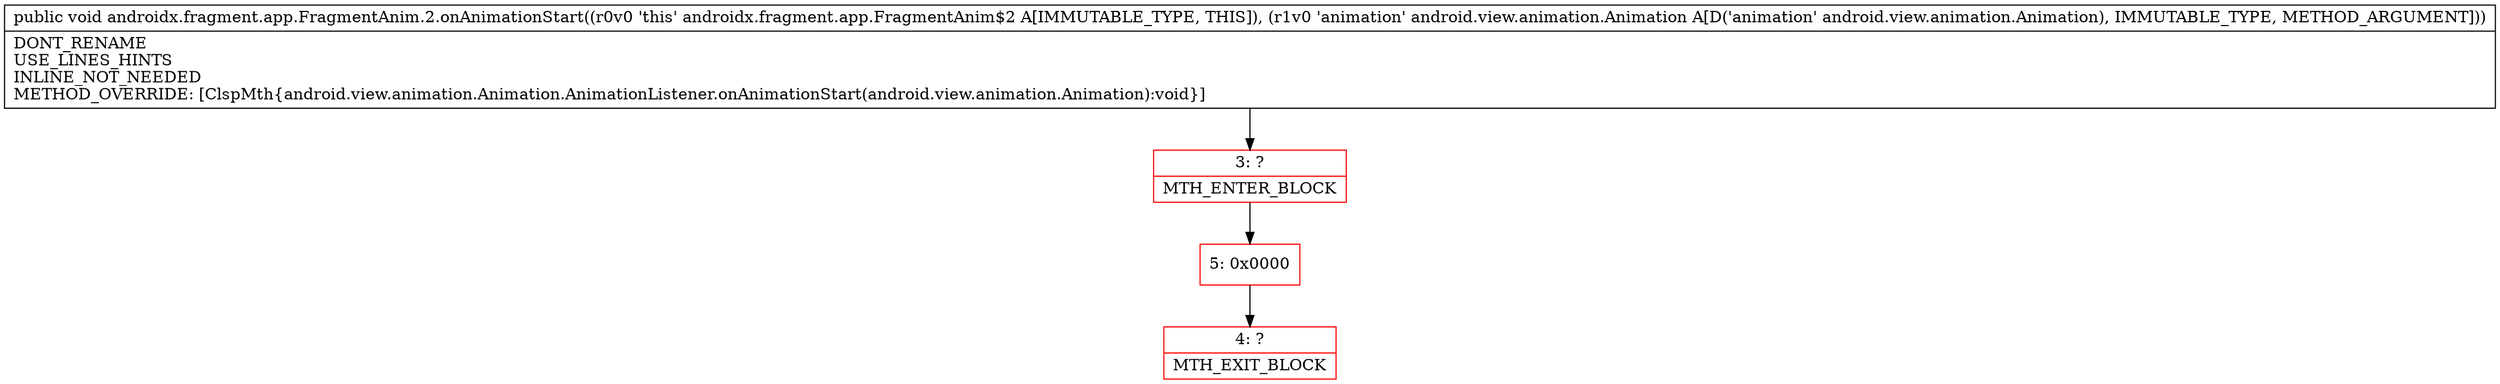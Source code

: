 digraph "CFG forandroidx.fragment.app.FragmentAnim.2.onAnimationStart(Landroid\/view\/animation\/Animation;)V" {
subgraph cluster_Region_1930606818 {
label = "R(0)";
node [shape=record,color=blue];
}
Node_3 [shape=record,color=red,label="{3\:\ ?|MTH_ENTER_BLOCK\l}"];
Node_5 [shape=record,color=red,label="{5\:\ 0x0000}"];
Node_4 [shape=record,color=red,label="{4\:\ ?|MTH_EXIT_BLOCK\l}"];
MethodNode[shape=record,label="{public void androidx.fragment.app.FragmentAnim.2.onAnimationStart((r0v0 'this' androidx.fragment.app.FragmentAnim$2 A[IMMUTABLE_TYPE, THIS]), (r1v0 'animation' android.view.animation.Animation A[D('animation' android.view.animation.Animation), IMMUTABLE_TYPE, METHOD_ARGUMENT]))  | DONT_RENAME\lUSE_LINES_HINTS\lINLINE_NOT_NEEDED\lMETHOD_OVERRIDE: [ClspMth\{android.view.animation.Animation.AnimationListener.onAnimationStart(android.view.animation.Animation):void\}]\l}"];
MethodNode -> Node_3;Node_3 -> Node_5;
Node_5 -> Node_4;
}

